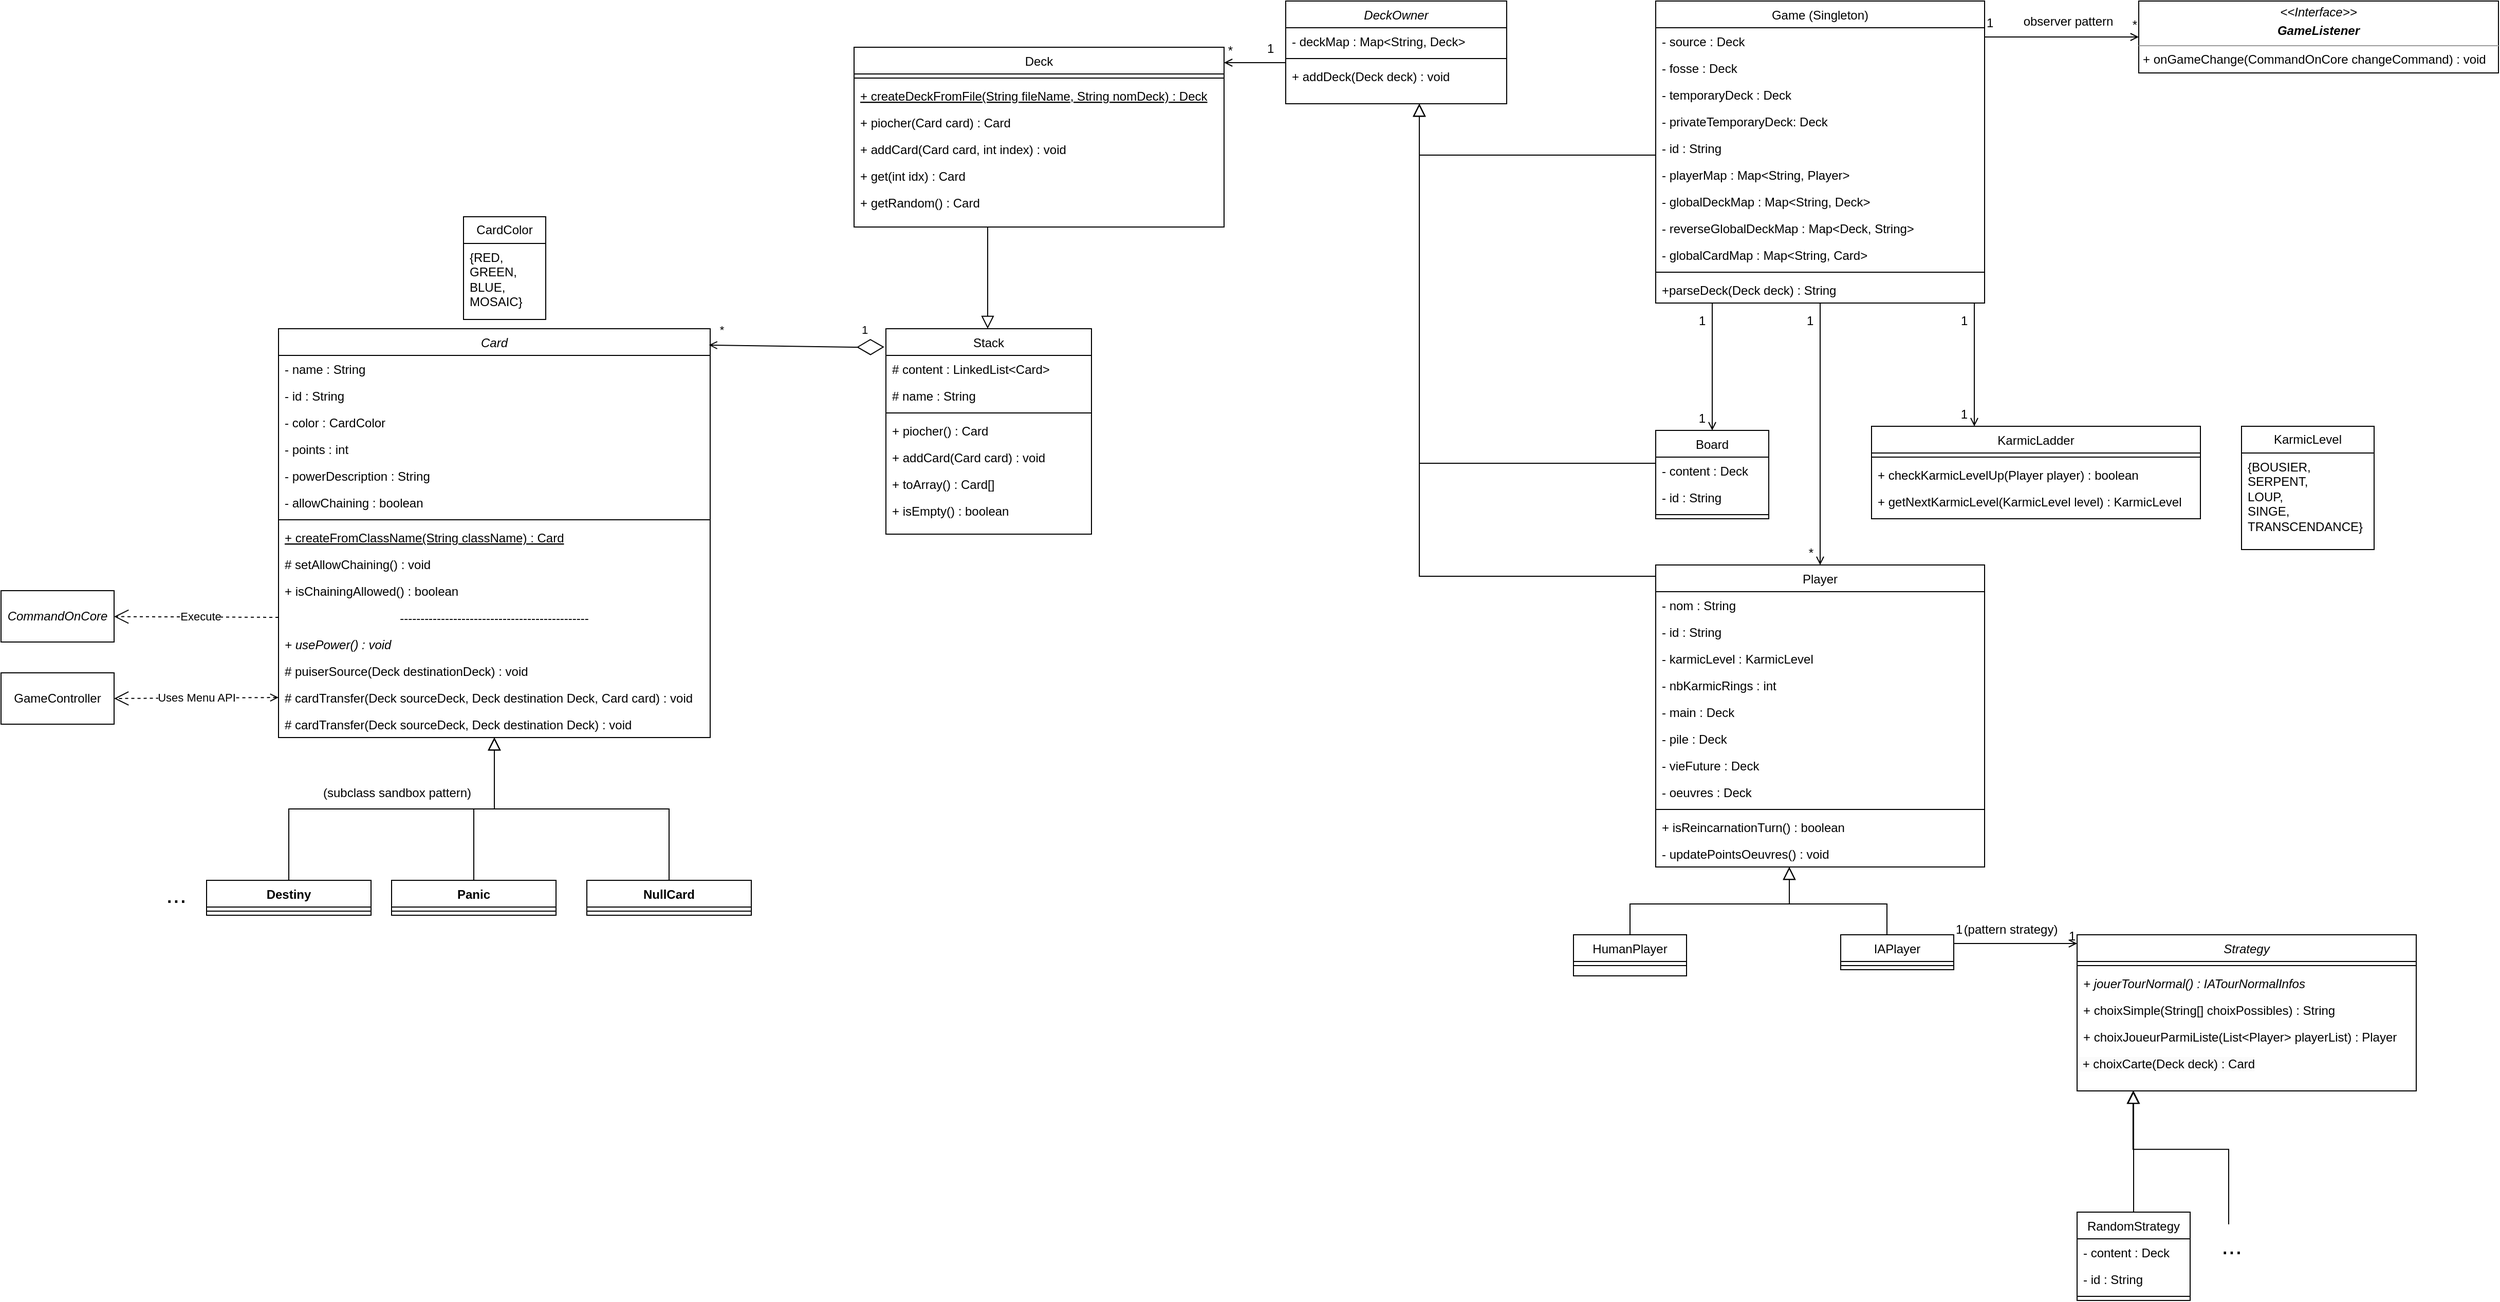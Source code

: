 <mxfile version="22.1.21" type="github">
  <diagram id="C5RBs43oDa-KdzZeNtuy" name="Page-1">
    <mxGraphModel dx="2229" dy="1148" grid="1" gridSize="10" guides="1" tooltips="1" connect="1" arrows="1" fold="1" page="1" pageScale="1" pageWidth="827" pageHeight="1169" math="0" shadow="0">
      <root>
        <mxCell id="WIyWlLk6GJQsqaUBKTNV-0" />
        <mxCell id="WIyWlLk6GJQsqaUBKTNV-1" parent="WIyWlLk6GJQsqaUBKTNV-0" />
        <mxCell id="ZWqAunlyHG688bj_NlrF-0" value="KarmicLevel" style="swimlane;fontStyle=0;childLayout=stackLayout;horizontal=1;startSize=26;fillColor=none;horizontalStack=0;resizeParent=1;resizeParentMax=0;resizeLast=0;collapsible=1;marginBottom=0;whiteSpace=wrap;html=1;" vertex="1" parent="WIyWlLk6GJQsqaUBKTNV-1">
          <mxGeometry x="2360" y="924" width="129" height="120" as="geometry">
            <mxRectangle x="1484" y="360" width="130" height="30" as="alternateBounds" />
          </mxGeometry>
        </mxCell>
        <mxCell id="ZWqAunlyHG688bj_NlrF-1" value="{BOUSIER, SERPENT, &lt;br&gt;LOUP, &lt;br&gt;SINGE, TRANSCENDANCE}" style="text;strokeColor=none;fillColor=none;align=left;verticalAlign=top;spacingLeft=4;spacingRight=4;overflow=hidden;rotatable=0;points=[[0,0.5],[1,0.5]];portConstraint=eastwest;whiteSpace=wrap;html=1;" vertex="1" parent="ZWqAunlyHG688bj_NlrF-0">
          <mxGeometry y="26" width="129" height="94" as="geometry" />
        </mxCell>
        <mxCell id="ZWqAunlyHG688bj_NlrF-13" value="KarmicLadder" style="swimlane;fontStyle=0;align=center;verticalAlign=top;childLayout=stackLayout;horizontal=1;startSize=26;horizontalStack=0;resizeParent=1;resizeLast=0;collapsible=1;marginBottom=0;rounded=0;shadow=0;strokeWidth=1;" vertex="1" parent="WIyWlLk6GJQsqaUBKTNV-1">
          <mxGeometry x="2000" y="924" width="320" height="90" as="geometry">
            <mxRectangle x="130" y="380" width="160" height="26" as="alternateBounds" />
          </mxGeometry>
        </mxCell>
        <mxCell id="ZWqAunlyHG688bj_NlrF-18" value="" style="line;html=1;strokeWidth=1;align=left;verticalAlign=middle;spacingTop=-1;spacingLeft=3;spacingRight=3;rotatable=0;labelPosition=right;points=[];portConstraint=eastwest;" vertex="1" parent="ZWqAunlyHG688bj_NlrF-13">
          <mxGeometry y="26" width="320" height="8" as="geometry" />
        </mxCell>
        <mxCell id="ZWqAunlyHG688bj_NlrF-96" value="+ checkKarmicLevelUp(Player player) : boolean" style="text;align=left;verticalAlign=top;spacingLeft=4;spacingRight=4;overflow=hidden;rotatable=0;points=[[0,0.5],[1,0.5]];portConstraint=eastwest;rounded=0;shadow=0;html=0;" vertex="1" parent="ZWqAunlyHG688bj_NlrF-13">
          <mxGeometry y="34" width="320" height="26" as="geometry" />
        </mxCell>
        <mxCell id="ZWqAunlyHG688bj_NlrF-99" value="+ getNextKarmicLevel(KarmicLevel level) : KarmicLevel" style="text;align=left;verticalAlign=top;spacingLeft=4;spacingRight=4;overflow=hidden;rotatable=0;points=[[0,0.5],[1,0.5]];portConstraint=eastwest;rounded=0;shadow=0;html=0;" vertex="1" parent="ZWqAunlyHG688bj_NlrF-13">
          <mxGeometry y="60" width="320" height="26" as="geometry" />
        </mxCell>
        <mxCell id="ZWqAunlyHG688bj_NlrF-23" value="&lt;p style=&quot;margin:0px;margin-top:4px;text-align:center;&quot;&gt;&lt;i&gt;&amp;lt;&amp;lt;Interface&amp;gt;&amp;gt;&lt;/i&gt;&lt;br&gt;&lt;/p&gt;&lt;p style=&quot;margin:0px;margin-top:4px;text-align:center;&quot;&gt;&lt;i&gt;&lt;b&gt;GameListener&lt;/b&gt;&lt;/i&gt;&lt;/p&gt;&lt;hr size=&quot;1&quot;&gt;&lt;p style=&quot;margin:0px;margin-left:4px;&quot;&gt;+ onGameChange(CommandOnCore changeCommand) : void&lt;/p&gt;" style="verticalAlign=top;align=left;overflow=fill;fontSize=12;fontFamily=Helvetica;html=1;whiteSpace=wrap;" vertex="1" parent="WIyWlLk6GJQsqaUBKTNV-1">
          <mxGeometry x="2260" y="510" width="350" height="70" as="geometry" />
        </mxCell>
        <mxCell id="ZWqAunlyHG688bj_NlrF-24" value="DeckOwner" style="swimlane;fontStyle=2;align=center;verticalAlign=top;childLayout=stackLayout;horizontal=1;startSize=26;horizontalStack=0;resizeParent=1;resizeLast=0;collapsible=1;marginBottom=0;rounded=0;shadow=0;strokeWidth=1;" vertex="1" parent="WIyWlLk6GJQsqaUBKTNV-1">
          <mxGeometry x="1430" y="510" width="215" height="100" as="geometry">
            <mxRectangle x="860" y="770" width="160" height="26" as="alternateBounds" />
          </mxGeometry>
        </mxCell>
        <mxCell id="ZWqAunlyHG688bj_NlrF-25" value="- deckMap : Map&lt;String, Deck&gt;" style="text;align=left;verticalAlign=top;spacingLeft=4;spacingRight=4;overflow=hidden;rotatable=0;points=[[0,0.5],[1,0.5]];portConstraint=eastwest;" vertex="1" parent="ZWqAunlyHG688bj_NlrF-24">
          <mxGeometry y="26" width="215" height="26" as="geometry" />
        </mxCell>
        <mxCell id="ZWqAunlyHG688bj_NlrF-28" value="" style="line;html=1;strokeWidth=1;align=left;verticalAlign=middle;spacingTop=-1;spacingLeft=3;spacingRight=3;rotatable=0;labelPosition=right;points=[];portConstraint=eastwest;" vertex="1" parent="ZWqAunlyHG688bj_NlrF-24">
          <mxGeometry y="52" width="215" height="8" as="geometry" />
        </mxCell>
        <mxCell id="ZWqAunlyHG688bj_NlrF-30" value="+ addDeck(Deck deck) : void" style="text;align=left;verticalAlign=top;spacingLeft=4;spacingRight=4;overflow=hidden;rotatable=0;points=[[0,0.5],[1,0.5]];portConstraint=eastwest;rounded=0;shadow=0;html=0;" vertex="1" parent="ZWqAunlyHG688bj_NlrF-24">
          <mxGeometry y="60" width="215" height="26" as="geometry" />
        </mxCell>
        <mxCell id="ZWqAunlyHG688bj_NlrF-32" value="CardColor" style="swimlane;fontStyle=0;childLayout=stackLayout;horizontal=1;startSize=26;fillColor=none;horizontalStack=0;resizeParent=1;resizeParentMax=0;resizeLast=0;collapsible=1;marginBottom=0;whiteSpace=wrap;html=1;" vertex="1" parent="WIyWlLk6GJQsqaUBKTNV-1">
          <mxGeometry x="630" y="720" width="80" height="100" as="geometry">
            <mxRectangle x="1484" y="360" width="130" height="30" as="alternateBounds" />
          </mxGeometry>
        </mxCell>
        <mxCell id="ZWqAunlyHG688bj_NlrF-33" value="{RED,&lt;br&gt;GREEN,&lt;br&gt;BLUE,&lt;br&gt;MOSAIC}" style="text;strokeColor=none;fillColor=none;align=left;verticalAlign=top;spacingLeft=4;spacingRight=4;overflow=hidden;rotatable=0;points=[[0,0.5],[1,0.5]];portConstraint=eastwest;whiteSpace=wrap;html=1;" vertex="1" parent="ZWqAunlyHG688bj_NlrF-32">
          <mxGeometry y="26" width="80" height="74" as="geometry" />
        </mxCell>
        <mxCell id="ZWqAunlyHG688bj_NlrF-35" value="Card" style="swimlane;fontStyle=2;align=center;verticalAlign=top;childLayout=stackLayout;horizontal=1;startSize=26;horizontalStack=0;resizeParent=1;resizeLast=0;collapsible=1;marginBottom=0;rounded=0;shadow=0;strokeWidth=1;" vertex="1" parent="WIyWlLk6GJQsqaUBKTNV-1">
          <mxGeometry x="450" y="829" width="420" height="398" as="geometry">
            <mxRectangle x="470" y="94" width="160" height="26" as="alternateBounds" />
          </mxGeometry>
        </mxCell>
        <mxCell id="ZWqAunlyHG688bj_NlrF-36" value="- name : String" style="text;align=left;verticalAlign=top;spacingLeft=4;spacingRight=4;overflow=hidden;rotatable=0;points=[[0,0.5],[1,0.5]];portConstraint=eastwest;" vertex="1" parent="ZWqAunlyHG688bj_NlrF-35">
          <mxGeometry y="26" width="420" height="26" as="geometry" />
        </mxCell>
        <mxCell id="ZWqAunlyHG688bj_NlrF-39" value="- id : String" style="text;align=left;verticalAlign=top;spacingLeft=4;spacingRight=4;overflow=hidden;rotatable=0;points=[[0,0.5],[1,0.5]];portConstraint=eastwest;" vertex="1" parent="ZWqAunlyHG688bj_NlrF-35">
          <mxGeometry y="52" width="420" height="26" as="geometry" />
        </mxCell>
        <mxCell id="ZWqAunlyHG688bj_NlrF-41" value="- color : CardColor" style="text;align=left;verticalAlign=top;spacingLeft=4;spacingRight=4;overflow=hidden;rotatable=0;points=[[0,0.5],[1,0.5]];portConstraint=eastwest;" vertex="1" parent="ZWqAunlyHG688bj_NlrF-35">
          <mxGeometry y="78" width="420" height="26" as="geometry" />
        </mxCell>
        <mxCell id="ZWqAunlyHG688bj_NlrF-43" value="- points : int" style="text;align=left;verticalAlign=top;spacingLeft=4;spacingRight=4;overflow=hidden;rotatable=0;points=[[0,0.5],[1,0.5]];portConstraint=eastwest;" vertex="1" parent="ZWqAunlyHG688bj_NlrF-35">
          <mxGeometry y="104" width="420" height="26" as="geometry" />
        </mxCell>
        <mxCell id="ZWqAunlyHG688bj_NlrF-42" value="- powerDescription : String" style="text;align=left;verticalAlign=top;spacingLeft=4;spacingRight=4;overflow=hidden;rotatable=0;points=[[0,0.5],[1,0.5]];portConstraint=eastwest;" vertex="1" parent="ZWqAunlyHG688bj_NlrF-35">
          <mxGeometry y="130" width="420" height="26" as="geometry" />
        </mxCell>
        <mxCell id="ZWqAunlyHG688bj_NlrF-40" value="- allowChaining : boolean" style="text;align=left;verticalAlign=top;spacingLeft=4;spacingRight=4;overflow=hidden;rotatable=0;points=[[0,0.5],[1,0.5]];portConstraint=eastwest;" vertex="1" parent="ZWqAunlyHG688bj_NlrF-35">
          <mxGeometry y="156" width="420" height="26" as="geometry" />
        </mxCell>
        <mxCell id="ZWqAunlyHG688bj_NlrF-37" value="" style="line;html=1;strokeWidth=1;align=left;verticalAlign=middle;spacingTop=-1;spacingLeft=3;spacingRight=3;rotatable=0;labelPosition=right;points=[];portConstraint=eastwest;" vertex="1" parent="ZWqAunlyHG688bj_NlrF-35">
          <mxGeometry y="182" width="420" height="8" as="geometry" />
        </mxCell>
        <mxCell id="ZWqAunlyHG688bj_NlrF-44" value="+ createFromClassName(String className) : Card" style="text;align=left;verticalAlign=top;spacingLeft=4;spacingRight=4;overflow=hidden;rotatable=0;points=[[0,0.5],[1,0.5]];portConstraint=eastwest;fontStyle=4" vertex="1" parent="ZWqAunlyHG688bj_NlrF-35">
          <mxGeometry y="190" width="420" height="26" as="geometry" />
        </mxCell>
        <mxCell id="ZWqAunlyHG688bj_NlrF-45" value="# setAllowChaining() : void" style="text;align=left;verticalAlign=top;spacingLeft=4;spacingRight=4;overflow=hidden;rotatable=0;points=[[0,0.5],[1,0.5]];portConstraint=eastwest;" vertex="1" parent="ZWqAunlyHG688bj_NlrF-35">
          <mxGeometry y="216" width="420" height="26" as="geometry" />
        </mxCell>
        <mxCell id="ZWqAunlyHG688bj_NlrF-46" value="+ isChainingAllowed() : boolean" style="text;align=left;verticalAlign=top;spacingLeft=4;spacingRight=4;overflow=hidden;rotatable=0;points=[[0,0.5],[1,0.5]];portConstraint=eastwest;" vertex="1" parent="ZWqAunlyHG688bj_NlrF-35">
          <mxGeometry y="242" width="420" height="26" as="geometry" />
        </mxCell>
        <mxCell id="ZWqAunlyHG688bj_NlrF-47" value="----------------------------------------------" style="text;align=center;verticalAlign=top;spacingLeft=4;spacingRight=4;overflow=hidden;rotatable=0;points=[[0,0.5],[1,0.5]];portConstraint=eastwest;" vertex="1" parent="ZWqAunlyHG688bj_NlrF-35">
          <mxGeometry y="268" width="420" height="26" as="geometry" />
        </mxCell>
        <mxCell id="ZWqAunlyHG688bj_NlrF-48" value="+ usePower() : void" style="text;align=left;verticalAlign=top;spacingLeft=4;spacingRight=4;overflow=hidden;rotatable=0;points=[[0,0.5],[1,0.5]];portConstraint=eastwest;fontStyle=2" vertex="1" parent="ZWqAunlyHG688bj_NlrF-35">
          <mxGeometry y="294" width="420" height="26" as="geometry" />
        </mxCell>
        <mxCell id="ZWqAunlyHG688bj_NlrF-49" value="# puiserSource(Deck destinationDeck) : void" style="text;align=left;verticalAlign=top;spacingLeft=4;spacingRight=4;overflow=hidden;rotatable=0;points=[[0,0.5],[1,0.5]];portConstraint=eastwest;" vertex="1" parent="ZWqAunlyHG688bj_NlrF-35">
          <mxGeometry y="320" width="420" height="26" as="geometry" />
        </mxCell>
        <mxCell id="ZWqAunlyHG688bj_NlrF-52" value="# cardTransfer(Deck sourceDeck, Deck destination Deck, Card card) : void" style="text;align=left;verticalAlign=top;spacingLeft=4;spacingRight=4;overflow=hidden;rotatable=0;points=[[0,0.5],[1,0.5]];portConstraint=eastwest;" vertex="1" parent="ZWqAunlyHG688bj_NlrF-35">
          <mxGeometry y="346" width="420" height="26" as="geometry" />
        </mxCell>
        <mxCell id="ZWqAunlyHG688bj_NlrF-53" value="# cardTransfer(Deck sourceDeck, Deck destination Deck) : void" style="text;align=left;verticalAlign=top;spacingLeft=4;spacingRight=4;overflow=hidden;rotatable=0;points=[[0,0.5],[1,0.5]];portConstraint=eastwest;" vertex="1" parent="ZWqAunlyHG688bj_NlrF-35">
          <mxGeometry y="372" width="420" height="26" as="geometry" />
        </mxCell>
        <mxCell id="ZWqAunlyHG688bj_NlrF-50" value="&lt;i&gt;CommandOnCore&lt;/i&gt;" style="html=1;whiteSpace=wrap;" vertex="1" parent="WIyWlLk6GJQsqaUBKTNV-1">
          <mxGeometry x="180" y="1084" width="110" height="50" as="geometry" />
        </mxCell>
        <mxCell id="ZWqAunlyHG688bj_NlrF-51" value="GameController" style="html=1;whiteSpace=wrap;" vertex="1" parent="WIyWlLk6GJQsqaUBKTNV-1">
          <mxGeometry x="180" y="1164" width="110" height="50" as="geometry" />
        </mxCell>
        <mxCell id="ZWqAunlyHG688bj_NlrF-54" value="Destiny" style="swimlane;fontStyle=1;align=center;verticalAlign=top;childLayout=stackLayout;horizontal=1;startSize=26;horizontalStack=0;resizeParent=1;resizeParentMax=0;resizeLast=0;collapsible=1;marginBottom=0;whiteSpace=wrap;html=1;" vertex="1" parent="WIyWlLk6GJQsqaUBKTNV-1">
          <mxGeometry x="380" y="1366" width="160" height="34" as="geometry" />
        </mxCell>
        <mxCell id="ZWqAunlyHG688bj_NlrF-55" value="" style="line;strokeWidth=1;fillColor=none;align=left;verticalAlign=middle;spacingTop=-1;spacingLeft=3;spacingRight=3;rotatable=0;labelPosition=right;points=[];portConstraint=eastwest;strokeColor=inherit;" vertex="1" parent="ZWqAunlyHG688bj_NlrF-54">
          <mxGeometry y="26" width="160" height="8" as="geometry" />
        </mxCell>
        <mxCell id="ZWqAunlyHG688bj_NlrF-56" value="Panic" style="swimlane;fontStyle=1;align=center;verticalAlign=top;childLayout=stackLayout;horizontal=1;startSize=26;horizontalStack=0;resizeParent=1;resizeParentMax=0;resizeLast=0;collapsible=1;marginBottom=0;whiteSpace=wrap;html=1;" vertex="1" parent="WIyWlLk6GJQsqaUBKTNV-1">
          <mxGeometry x="560" y="1366" width="160" height="34" as="geometry" />
        </mxCell>
        <mxCell id="ZWqAunlyHG688bj_NlrF-57" value="" style="line;strokeWidth=1;fillColor=none;align=left;verticalAlign=middle;spacingTop=-1;spacingLeft=3;spacingRight=3;rotatable=0;labelPosition=right;points=[];portConstraint=eastwest;strokeColor=inherit;" vertex="1" parent="ZWqAunlyHG688bj_NlrF-56">
          <mxGeometry y="26" width="160" height="8" as="geometry" />
        </mxCell>
        <mxCell id="ZWqAunlyHG688bj_NlrF-58" value="NullCard" style="swimlane;fontStyle=1;align=center;verticalAlign=top;childLayout=stackLayout;horizontal=1;startSize=26;horizontalStack=0;resizeParent=1;resizeParentMax=0;resizeLast=0;collapsible=1;marginBottom=0;whiteSpace=wrap;html=1;" vertex="1" parent="WIyWlLk6GJQsqaUBKTNV-1">
          <mxGeometry x="750" y="1366" width="160" height="34" as="geometry" />
        </mxCell>
        <mxCell id="ZWqAunlyHG688bj_NlrF-59" value="" style="line;strokeWidth=1;fillColor=none;align=left;verticalAlign=middle;spacingTop=-1;spacingLeft=3;spacingRight=3;rotatable=0;labelPosition=right;points=[];portConstraint=eastwest;strokeColor=inherit;" vertex="1" parent="ZWqAunlyHG688bj_NlrF-58">
          <mxGeometry y="26" width="160" height="8" as="geometry" />
        </mxCell>
        <mxCell id="ZWqAunlyHG688bj_NlrF-60" value="" style="endArrow=block;endSize=10;endFill=0;shadow=0;strokeWidth=1;rounded=0;edgeStyle=elbowEdgeStyle;elbow=vertical;exitX=0.5;exitY=0;exitDx=0;exitDy=0;entryX=0.5;entryY=1;entryDx=0;entryDy=0;" edge="1" parent="WIyWlLk6GJQsqaUBKTNV-1" source="ZWqAunlyHG688bj_NlrF-54" target="ZWqAunlyHG688bj_NlrF-35">
          <mxGeometry width="160" relative="1" as="geometry">
            <mxPoint x="870" y="1378" as="sourcePoint" />
            <mxPoint x="540" y="886" as="targetPoint" />
          </mxGeometry>
        </mxCell>
        <mxCell id="ZWqAunlyHG688bj_NlrF-61" value="" style="endArrow=block;endSize=10;endFill=0;shadow=0;strokeWidth=1;rounded=0;edgeStyle=elbowEdgeStyle;elbow=vertical;exitX=0.5;exitY=0;exitDx=0;exitDy=0;entryX=0.5;entryY=1;entryDx=0;entryDy=0;" edge="1" parent="WIyWlLk6GJQsqaUBKTNV-1" source="ZWqAunlyHG688bj_NlrF-56" target="ZWqAunlyHG688bj_NlrF-35">
          <mxGeometry width="160" relative="1" as="geometry">
            <mxPoint x="470" y="1376" as="sourcePoint" />
            <mxPoint x="570" y="886" as="targetPoint" />
          </mxGeometry>
        </mxCell>
        <mxCell id="ZWqAunlyHG688bj_NlrF-62" value="" style="endArrow=block;endSize=10;endFill=0;shadow=0;strokeWidth=1;rounded=0;edgeStyle=elbowEdgeStyle;elbow=vertical;exitX=0.5;exitY=0;exitDx=0;exitDy=0;entryX=0.5;entryY=1;entryDx=0;entryDy=0;" edge="1" parent="WIyWlLk6GJQsqaUBKTNV-1" source="ZWqAunlyHG688bj_NlrF-58" target="ZWqAunlyHG688bj_NlrF-35">
          <mxGeometry width="160" relative="1" as="geometry">
            <mxPoint x="650" y="1376" as="sourcePoint" />
            <mxPoint x="530" y="936" as="targetPoint" />
          </mxGeometry>
        </mxCell>
        <mxCell id="ZWqAunlyHG688bj_NlrF-63" value="&lt;font style=&quot;font-size: 24px;&quot;&gt;...&lt;/font&gt;" style="text;html=1;align=center;verticalAlign=middle;resizable=0;points=[];autosize=1;strokeColor=none;fillColor=none;" vertex="1" parent="WIyWlLk6GJQsqaUBKTNV-1">
          <mxGeometry x="330" y="1360" width="40" height="40" as="geometry" />
        </mxCell>
        <mxCell id="ZWqAunlyHG688bj_NlrF-64" value="(subclass sandbox pattern)" style="text;html=1;align=center;verticalAlign=middle;resizable=0;points=[];autosize=1;strokeColor=none;fillColor=none;" vertex="1" parent="WIyWlLk6GJQsqaUBKTNV-1">
          <mxGeometry x="480" y="1266" width="170" height="30" as="geometry" />
        </mxCell>
        <mxCell id="ZWqAunlyHG688bj_NlrF-65" value="Uses Menu API" style="endArrow=open;endSize=12;dashed=1;html=1;rounded=0;entryX=1;entryY=0.5;entryDx=0;entryDy=0;exitX=0;exitY=0.5;exitDx=0;exitDy=0;startArrow=open;startFill=0;targetPerimeterSpacing=12;sourcePerimeterSpacing=6;" edge="1" parent="WIyWlLk6GJQsqaUBKTNV-1" source="ZWqAunlyHG688bj_NlrF-52" target="ZWqAunlyHG688bj_NlrF-51">
          <mxGeometry width="160" relative="1" as="geometry">
            <mxPoint x="20" y="1196" as="sourcePoint" />
            <mxPoint x="302" y="1197" as="targetPoint" />
          </mxGeometry>
        </mxCell>
        <mxCell id="ZWqAunlyHG688bj_NlrF-66" value="Execute" style="endArrow=open;endSize=12;dashed=1;html=1;rounded=0;exitX=0;exitY=0.5;exitDx=0;exitDy=0;" edge="1" parent="WIyWlLk6GJQsqaUBKTNV-1" source="ZWqAunlyHG688bj_NlrF-47" target="ZWqAunlyHG688bj_NlrF-50">
          <mxGeometry x="-0.045" y="-1" width="160" relative="1" as="geometry">
            <mxPoint x="370" y="1035.5" as="sourcePoint" />
            <mxPoint x="369" y="1246.5" as="targetPoint" />
            <mxPoint as="offset" />
          </mxGeometry>
        </mxCell>
        <mxCell id="ZWqAunlyHG688bj_NlrF-67" value="Stack" style="swimlane;fontStyle=0;align=center;verticalAlign=top;childLayout=stackLayout;horizontal=1;startSize=26;horizontalStack=0;resizeParent=1;resizeLast=0;collapsible=1;marginBottom=0;rounded=0;shadow=0;strokeWidth=1;" vertex="1" parent="WIyWlLk6GJQsqaUBKTNV-1">
          <mxGeometry x="1041" y="829" width="200" height="200" as="geometry">
            <mxRectangle x="130" y="380" width="160" height="26" as="alternateBounds" />
          </mxGeometry>
        </mxCell>
        <mxCell id="ZWqAunlyHG688bj_NlrF-68" value="# content : LinkedList&lt;Card&gt;" style="text;align=left;verticalAlign=top;spacingLeft=4;spacingRight=4;overflow=hidden;rotatable=0;points=[[0,0.5],[1,0.5]];portConstraint=eastwest;" vertex="1" parent="ZWqAunlyHG688bj_NlrF-67">
          <mxGeometry y="26" width="200" height="26" as="geometry" />
        </mxCell>
        <mxCell id="ZWqAunlyHG688bj_NlrF-69" value="# name : String" style="text;align=left;verticalAlign=top;spacingLeft=4;spacingRight=4;overflow=hidden;rotatable=0;points=[[0,0.5],[1,0.5]];portConstraint=eastwest;" vertex="1" parent="ZWqAunlyHG688bj_NlrF-67">
          <mxGeometry y="52" width="200" height="26" as="geometry" />
        </mxCell>
        <mxCell id="ZWqAunlyHG688bj_NlrF-72" value="" style="line;html=1;strokeWidth=1;align=left;verticalAlign=middle;spacingTop=-1;spacingLeft=3;spacingRight=3;rotatable=0;labelPosition=right;points=[];portConstraint=eastwest;" vertex="1" parent="ZWqAunlyHG688bj_NlrF-67">
          <mxGeometry y="78" width="200" height="8" as="geometry" />
        </mxCell>
        <mxCell id="ZWqAunlyHG688bj_NlrF-73" value="+ piocher() : Card" style="text;align=left;verticalAlign=top;spacingLeft=4;spacingRight=4;overflow=hidden;rotatable=0;points=[[0,0.5],[1,0.5]];portConstraint=eastwest;fontStyle=0" vertex="1" parent="ZWqAunlyHG688bj_NlrF-67">
          <mxGeometry y="86" width="200" height="26" as="geometry" />
        </mxCell>
        <mxCell id="ZWqAunlyHG688bj_NlrF-74" value="+ addCard(Card card) : void" style="text;align=left;verticalAlign=top;spacingLeft=4;spacingRight=4;overflow=hidden;rotatable=0;points=[[0,0.5],[1,0.5]];portConstraint=eastwest;fontStyle=0" vertex="1" parent="ZWqAunlyHG688bj_NlrF-67">
          <mxGeometry y="112" width="200" height="26" as="geometry" />
        </mxCell>
        <mxCell id="ZWqAunlyHG688bj_NlrF-77" value="+ toArray() : Card[]" style="text;align=left;verticalAlign=top;spacingLeft=4;spacingRight=4;overflow=hidden;rotatable=0;points=[[0,0.5],[1,0.5]];portConstraint=eastwest;fontStyle=0" vertex="1" parent="ZWqAunlyHG688bj_NlrF-67">
          <mxGeometry y="138" width="200" height="26" as="geometry" />
        </mxCell>
        <mxCell id="ZWqAunlyHG688bj_NlrF-78" value="+ isEmpty() : boolean" style="text;align=left;verticalAlign=top;spacingLeft=4;spacingRight=4;overflow=hidden;rotatable=0;points=[[0,0.5],[1,0.5]];portConstraint=eastwest;fontStyle=0" vertex="1" parent="ZWqAunlyHG688bj_NlrF-67">
          <mxGeometry y="164" width="200" height="26" as="geometry" />
        </mxCell>
        <mxCell id="ZWqAunlyHG688bj_NlrF-79" value="Deck" style="swimlane;fontStyle=0;align=center;verticalAlign=top;childLayout=stackLayout;horizontal=1;startSize=26;horizontalStack=0;resizeParent=1;resizeLast=0;collapsible=1;marginBottom=0;rounded=0;shadow=0;strokeWidth=1;" vertex="1" parent="WIyWlLk6GJQsqaUBKTNV-1">
          <mxGeometry x="1010" y="555" width="360" height="175" as="geometry">
            <mxRectangle x="130" y="380" width="160" height="26" as="alternateBounds" />
          </mxGeometry>
        </mxCell>
        <mxCell id="ZWqAunlyHG688bj_NlrF-82" value="" style="line;html=1;strokeWidth=1;align=left;verticalAlign=middle;spacingTop=-1;spacingLeft=3;spacingRight=3;rotatable=0;labelPosition=right;points=[];portConstraint=eastwest;" vertex="1" parent="ZWqAunlyHG688bj_NlrF-79">
          <mxGeometry y="26" width="360" height="8" as="geometry" />
        </mxCell>
        <mxCell id="ZWqAunlyHG688bj_NlrF-88" value="+ createDeckFromFile(String fileName, String nomDeck) : Deck" style="text;align=left;verticalAlign=top;spacingLeft=4;spacingRight=4;overflow=hidden;rotatable=0;points=[[0,0.5],[1,0.5]];portConstraint=eastwest;fontStyle=4" vertex="1" parent="ZWqAunlyHG688bj_NlrF-79">
          <mxGeometry y="34" width="360" height="26" as="geometry" />
        </mxCell>
        <mxCell id="ZWqAunlyHG688bj_NlrF-83" value="+ piocher(Card card) : Card" style="text;align=left;verticalAlign=top;spacingLeft=4;spacingRight=4;overflow=hidden;rotatable=0;points=[[0,0.5],[1,0.5]];portConstraint=eastwest;fontStyle=0" vertex="1" parent="ZWqAunlyHG688bj_NlrF-79">
          <mxGeometry y="60" width="360" height="26" as="geometry" />
        </mxCell>
        <mxCell id="ZWqAunlyHG688bj_NlrF-84" value="+ addCard(Card card, int index) : void" style="text;align=left;verticalAlign=top;spacingLeft=4;spacingRight=4;overflow=hidden;rotatable=0;points=[[0,0.5],[1,0.5]];portConstraint=eastwest;fontStyle=0" vertex="1" parent="ZWqAunlyHG688bj_NlrF-79">
          <mxGeometry y="86" width="360" height="26" as="geometry" />
        </mxCell>
        <mxCell id="ZWqAunlyHG688bj_NlrF-85" value="+ get(int idx) : Card" style="text;align=left;verticalAlign=top;spacingLeft=4;spacingRight=4;overflow=hidden;rotatable=0;points=[[0,0.5],[1,0.5]];portConstraint=eastwest;fontStyle=0" vertex="1" parent="ZWqAunlyHG688bj_NlrF-79">
          <mxGeometry y="112" width="360" height="26" as="geometry" />
        </mxCell>
        <mxCell id="ZWqAunlyHG688bj_NlrF-86" value="+ getRandom() : Card" style="text;align=left;verticalAlign=top;spacingLeft=4;spacingRight=4;overflow=hidden;rotatable=0;points=[[0,0.5],[1,0.5]];portConstraint=eastwest;fontStyle=0" vertex="1" parent="ZWqAunlyHG688bj_NlrF-79">
          <mxGeometry y="138" width="360" height="26" as="geometry" />
        </mxCell>
        <mxCell id="ZWqAunlyHG688bj_NlrF-87" value="" style="endArrow=block;endSize=10;endFill=0;shadow=0;strokeWidth=1;rounded=0;edgeStyle=elbowEdgeStyle;elbow=vertical;" edge="1" parent="WIyWlLk6GJQsqaUBKTNV-1" source="ZWqAunlyHG688bj_NlrF-79" target="ZWqAunlyHG688bj_NlrF-67">
          <mxGeometry width="160" relative="1" as="geometry">
            <mxPoint x="1240" y="1116" as="sourcePoint" />
            <mxPoint x="1380" y="1036" as="targetPoint" />
            <Array as="points">
              <mxPoint x="1140" y="770" />
            </Array>
          </mxGeometry>
        </mxCell>
        <mxCell id="ZWqAunlyHG688bj_NlrF-89" value="" style="endArrow=diamondThin;endFill=0;endSize=24;html=1;rounded=0;startArrow=open;startFill=0;exitX=0.997;exitY=0.04;exitDx=0;exitDy=0;exitPerimeter=0;entryX=-0.008;entryY=0.089;entryDx=0;entryDy=0;entryPerimeter=0;" edge="1" parent="WIyWlLk6GJQsqaUBKTNV-1" source="ZWqAunlyHG688bj_NlrF-35" target="ZWqAunlyHG688bj_NlrF-67">
          <mxGeometry width="160" relative="1" as="geometry">
            <mxPoint x="910" y="816" as="sourcePoint" />
            <mxPoint x="1070" y="816" as="targetPoint" />
            <Array as="points">
              <mxPoint x="1010" y="847" />
            </Array>
          </mxGeometry>
        </mxCell>
        <mxCell id="ZWqAunlyHG688bj_NlrF-90" value="1" style="edgeLabel;html=1;align=center;verticalAlign=middle;resizable=0;points=[];" vertex="1" connectable="0" parent="ZWqAunlyHG688bj_NlrF-89">
          <mxGeometry x="0.795" y="2" relative="1" as="geometry">
            <mxPoint x="-2" y="-15" as="offset" />
          </mxGeometry>
        </mxCell>
        <mxCell id="ZWqAunlyHG688bj_NlrF-91" value="*" style="edgeLabel;html=1;align=center;verticalAlign=middle;resizable=0;points=[];" vertex="1" connectable="0" parent="ZWqAunlyHG688bj_NlrF-89">
          <mxGeometry x="-0.903" y="1" relative="1" as="geometry">
            <mxPoint x="3" y="-14" as="offset" />
          </mxGeometry>
        </mxCell>
        <mxCell id="ZWqAunlyHG688bj_NlrF-92" value="" style="endArrow=open;shadow=0;strokeWidth=1;rounded=0;endFill=1;edgeStyle=elbowEdgeStyle;elbow=vertical;" edge="1" parent="WIyWlLk6GJQsqaUBKTNV-1" source="ZWqAunlyHG688bj_NlrF-24" target="ZWqAunlyHG688bj_NlrF-79">
          <mxGeometry x="0.5" y="41" relative="1" as="geometry">
            <mxPoint x="1510" y="520" as="sourcePoint" />
            <mxPoint x="1420" y="540" as="targetPoint" />
            <mxPoint x="-40" y="32" as="offset" />
            <Array as="points">
              <mxPoint x="1410" y="570" />
            </Array>
          </mxGeometry>
        </mxCell>
        <mxCell id="ZWqAunlyHG688bj_NlrF-93" value="1" style="resizable=0;align=left;verticalAlign=bottom;labelBackgroundColor=none;fontSize=12;" connectable="0" vertex="1" parent="ZWqAunlyHG688bj_NlrF-92">
          <mxGeometry x="-1" relative="1" as="geometry">
            <mxPoint x="-20" y="-5" as="offset" />
          </mxGeometry>
        </mxCell>
        <mxCell id="ZWqAunlyHG688bj_NlrF-94" value="*" style="resizable=0;align=right;verticalAlign=bottom;labelBackgroundColor=none;fontSize=12;" connectable="0" vertex="1" parent="ZWqAunlyHG688bj_NlrF-92">
          <mxGeometry x="1" relative="1" as="geometry">
            <mxPoint x="10" y="-3" as="offset" />
          </mxGeometry>
        </mxCell>
        <mxCell id="ZWqAunlyHG688bj_NlrF-100" value="Board" style="swimlane;fontStyle=0;align=center;verticalAlign=top;childLayout=stackLayout;horizontal=1;startSize=26;horizontalStack=0;resizeParent=1;resizeLast=0;collapsible=1;marginBottom=0;rounded=0;shadow=0;strokeWidth=1;" vertex="1" parent="WIyWlLk6GJQsqaUBKTNV-1">
          <mxGeometry x="1790" y="928" width="110" height="86" as="geometry">
            <mxRectangle x="130" y="380" width="160" height="26" as="alternateBounds" />
          </mxGeometry>
        </mxCell>
        <mxCell id="ZWqAunlyHG688bj_NlrF-105" value="- content : Deck" style="text;align=left;verticalAlign=top;spacingLeft=4;spacingRight=4;overflow=hidden;rotatable=0;points=[[0,0.5],[1,0.5]];portConstraint=eastwest;" vertex="1" parent="ZWqAunlyHG688bj_NlrF-100">
          <mxGeometry y="26" width="110" height="26" as="geometry" />
        </mxCell>
        <mxCell id="ZWqAunlyHG688bj_NlrF-106" value="- id : String" style="text;align=left;verticalAlign=top;spacingLeft=4;spacingRight=4;overflow=hidden;rotatable=0;points=[[0,0.5],[1,0.5]];portConstraint=eastwest;" vertex="1" parent="ZWqAunlyHG688bj_NlrF-100">
          <mxGeometry y="52" width="110" height="26" as="geometry" />
        </mxCell>
        <mxCell id="ZWqAunlyHG688bj_NlrF-101" value="" style="line;html=1;strokeWidth=1;align=left;verticalAlign=middle;spacingTop=-1;spacingLeft=3;spacingRight=3;rotatable=0;labelPosition=right;points=[];portConstraint=eastwest;" vertex="1" parent="ZWqAunlyHG688bj_NlrF-100">
          <mxGeometry y="78" width="110" height="8" as="geometry" />
        </mxCell>
        <mxCell id="ZWqAunlyHG688bj_NlrF-104" value="" style="endArrow=block;endSize=10;endFill=0;shadow=0;strokeWidth=1;rounded=0;edgeStyle=elbowEdgeStyle;elbow=vertical;" edge="1" parent="WIyWlLk6GJQsqaUBKTNV-1" source="ZWqAunlyHG688bj_NlrF-100" target="ZWqAunlyHG688bj_NlrF-24">
          <mxGeometry width="160" relative="1" as="geometry">
            <mxPoint x="1590" y="823" as="sourcePoint" />
            <mxPoint x="1590" y="710" as="targetPoint" />
            <Array as="points">
              <mxPoint x="1560" y="960" />
            </Array>
          </mxGeometry>
        </mxCell>
        <mxCell id="ZWqAunlyHG688bj_NlrF-107" value="Player" style="swimlane;fontStyle=0;align=center;verticalAlign=top;childLayout=stackLayout;horizontal=1;startSize=26;horizontalStack=0;resizeParent=1;resizeLast=0;collapsible=1;marginBottom=0;rounded=0;shadow=0;strokeWidth=1;" vertex="1" parent="WIyWlLk6GJQsqaUBKTNV-1">
          <mxGeometry x="1790" y="1059" width="320" height="294" as="geometry">
            <mxRectangle x="130" y="380" width="160" height="26" as="alternateBounds" />
          </mxGeometry>
        </mxCell>
        <mxCell id="ZWqAunlyHG688bj_NlrF-111" value="- nom : String" style="text;align=left;verticalAlign=top;spacingLeft=4;spacingRight=4;overflow=hidden;rotatable=0;points=[[0,0.5],[1,0.5]];portConstraint=eastwest;" vertex="1" parent="ZWqAunlyHG688bj_NlrF-107">
          <mxGeometry y="26" width="320" height="26" as="geometry" />
        </mxCell>
        <mxCell id="ZWqAunlyHG688bj_NlrF-120" value="- id : String" style="text;align=left;verticalAlign=top;spacingLeft=4;spacingRight=4;overflow=hidden;rotatable=0;points=[[0,0.5],[1,0.5]];portConstraint=eastwest;" vertex="1" parent="ZWqAunlyHG688bj_NlrF-107">
          <mxGeometry y="52" width="320" height="26" as="geometry" />
        </mxCell>
        <mxCell id="ZWqAunlyHG688bj_NlrF-112" value="- karmicLevel : KarmicLevel" style="text;align=left;verticalAlign=top;spacingLeft=4;spacingRight=4;overflow=hidden;rotatable=0;points=[[0,0.5],[1,0.5]];portConstraint=eastwest;" vertex="1" parent="ZWqAunlyHG688bj_NlrF-107">
          <mxGeometry y="78" width="320" height="26" as="geometry" />
        </mxCell>
        <mxCell id="ZWqAunlyHG688bj_NlrF-113" value="- nbKarmicRings : int" style="text;align=left;verticalAlign=top;spacingLeft=4;spacingRight=4;overflow=hidden;rotatable=0;points=[[0,0.5],[1,0.5]];portConstraint=eastwest;" vertex="1" parent="ZWqAunlyHG688bj_NlrF-107">
          <mxGeometry y="104" width="320" height="26" as="geometry" />
        </mxCell>
        <mxCell id="ZWqAunlyHG688bj_NlrF-117" value="- main : Deck" style="text;align=left;verticalAlign=top;spacingLeft=4;spacingRight=4;overflow=hidden;rotatable=0;points=[[0,0.5],[1,0.5]];portConstraint=eastwest;" vertex="1" parent="ZWqAunlyHG688bj_NlrF-107">
          <mxGeometry y="130" width="320" height="26" as="geometry" />
        </mxCell>
        <mxCell id="ZWqAunlyHG688bj_NlrF-115" value="- pile : Deck" style="text;align=left;verticalAlign=top;spacingLeft=4;spacingRight=4;overflow=hidden;rotatable=0;points=[[0,0.5],[1,0.5]];portConstraint=eastwest;" vertex="1" parent="ZWqAunlyHG688bj_NlrF-107">
          <mxGeometry y="156" width="320" height="26" as="geometry" />
        </mxCell>
        <mxCell id="ZWqAunlyHG688bj_NlrF-116" value="- vieFuture : Deck" style="text;align=left;verticalAlign=top;spacingLeft=4;spacingRight=4;overflow=hidden;rotatable=0;points=[[0,0.5],[1,0.5]];portConstraint=eastwest;" vertex="1" parent="ZWqAunlyHG688bj_NlrF-107">
          <mxGeometry y="182" width="320" height="26" as="geometry" />
        </mxCell>
        <mxCell id="ZWqAunlyHG688bj_NlrF-114" value="- oeuvres : Deck" style="text;align=left;verticalAlign=top;spacingLeft=4;spacingRight=4;overflow=hidden;rotatable=0;points=[[0,0.5],[1,0.5]];portConstraint=eastwest;" vertex="1" parent="ZWqAunlyHG688bj_NlrF-107">
          <mxGeometry y="208" width="320" height="26" as="geometry" />
        </mxCell>
        <mxCell id="ZWqAunlyHG688bj_NlrF-108" value="" style="line;html=1;strokeWidth=1;align=left;verticalAlign=middle;spacingTop=-1;spacingLeft=3;spacingRight=3;rotatable=0;labelPosition=right;points=[];portConstraint=eastwest;" vertex="1" parent="ZWqAunlyHG688bj_NlrF-107">
          <mxGeometry y="234" width="320" height="8" as="geometry" />
        </mxCell>
        <mxCell id="ZWqAunlyHG688bj_NlrF-118" value="+ isReincarnationTurn() : boolean" style="text;align=left;verticalAlign=top;spacingLeft=4;spacingRight=4;overflow=hidden;rotatable=0;points=[[0,0.5],[1,0.5]];portConstraint=eastwest;rounded=0;shadow=0;html=0;" vertex="1" parent="ZWqAunlyHG688bj_NlrF-107">
          <mxGeometry y="242" width="320" height="26" as="geometry" />
        </mxCell>
        <mxCell id="ZWqAunlyHG688bj_NlrF-119" value="- updatePointsOeuvres() : void" style="text;align=left;verticalAlign=top;spacingLeft=4;spacingRight=4;overflow=hidden;rotatable=0;points=[[0,0.5],[1,0.5]];portConstraint=eastwest;rounded=0;shadow=0;html=0;" vertex="1" parent="ZWqAunlyHG688bj_NlrF-107">
          <mxGeometry y="268" width="320" height="26" as="geometry" />
        </mxCell>
        <mxCell id="ZWqAunlyHG688bj_NlrF-121" value="HumanPlayer" style="swimlane;fontStyle=0;align=center;verticalAlign=top;childLayout=stackLayout;horizontal=1;startSize=26;horizontalStack=0;resizeParent=1;resizeLast=0;collapsible=1;marginBottom=0;rounded=0;shadow=0;strokeWidth=1;" vertex="1" parent="WIyWlLk6GJQsqaUBKTNV-1">
          <mxGeometry x="1710" y="1419" width="110" height="40" as="geometry">
            <mxRectangle x="130" y="380" width="160" height="26" as="alternateBounds" />
          </mxGeometry>
        </mxCell>
        <mxCell id="ZWqAunlyHG688bj_NlrF-124" value="" style="line;html=1;strokeWidth=1;align=left;verticalAlign=middle;spacingTop=-1;spacingLeft=3;spacingRight=3;rotatable=0;labelPosition=right;points=[];portConstraint=eastwest;" vertex="1" parent="ZWqAunlyHG688bj_NlrF-121">
          <mxGeometry y="26" width="110" height="8" as="geometry" />
        </mxCell>
        <mxCell id="ZWqAunlyHG688bj_NlrF-125" value="" style="endArrow=block;endSize=10;endFill=0;shadow=0;strokeWidth=1;rounded=0;edgeStyle=elbowEdgeStyle;elbow=vertical;" edge="1" parent="WIyWlLk6GJQsqaUBKTNV-1" source="ZWqAunlyHG688bj_NlrF-107" target="ZWqAunlyHG688bj_NlrF-24">
          <mxGeometry width="160" relative="1" as="geometry">
            <mxPoint x="1695" y="830" as="sourcePoint" />
            <mxPoint x="1570" y="615" as="targetPoint" />
            <Array as="points">
              <mxPoint x="1560" y="1070" />
            </Array>
          </mxGeometry>
        </mxCell>
        <mxCell id="ZWqAunlyHG688bj_NlrF-126" value="" style="endArrow=block;endSize=10;endFill=0;shadow=0;strokeWidth=1;rounded=0;edgeStyle=elbowEdgeStyle;elbow=vertical;" edge="1" parent="WIyWlLk6GJQsqaUBKTNV-1" source="ZWqAunlyHG688bj_NlrF-121" target="ZWqAunlyHG688bj_NlrF-107">
          <mxGeometry width="160" relative="1" as="geometry">
            <mxPoint x="2235" y="1554" as="sourcePoint" />
            <mxPoint x="2110" y="1339" as="targetPoint" />
            <Array as="points">
              <mxPoint x="1920" y="1389" />
            </Array>
          </mxGeometry>
        </mxCell>
        <mxCell id="ZWqAunlyHG688bj_NlrF-129" value="IAPlayer" style="swimlane;fontStyle=0;align=center;verticalAlign=top;childLayout=stackLayout;horizontal=1;startSize=26;horizontalStack=0;resizeParent=1;resizeLast=0;collapsible=1;marginBottom=0;rounded=0;shadow=0;strokeWidth=1;" vertex="1" parent="WIyWlLk6GJQsqaUBKTNV-1">
          <mxGeometry x="1970" y="1419" width="110" height="34" as="geometry">
            <mxRectangle x="130" y="380" width="160" height="26" as="alternateBounds" />
          </mxGeometry>
        </mxCell>
        <mxCell id="ZWqAunlyHG688bj_NlrF-132" value="" style="line;html=1;strokeWidth=1;align=left;verticalAlign=middle;spacingTop=-1;spacingLeft=3;spacingRight=3;rotatable=0;labelPosition=right;points=[];portConstraint=eastwest;" vertex="1" parent="ZWqAunlyHG688bj_NlrF-129">
          <mxGeometry y="26" width="110" height="8" as="geometry" />
        </mxCell>
        <mxCell id="ZWqAunlyHG688bj_NlrF-133" value="" style="endArrow=block;endSize=10;endFill=0;shadow=0;strokeWidth=1;rounded=0;edgeStyle=elbowEdgeStyle;elbow=vertical;" edge="1" parent="WIyWlLk6GJQsqaUBKTNV-1">
          <mxGeometry width="160" relative="1" as="geometry">
            <mxPoint x="2015" y="1419" as="sourcePoint" />
            <mxPoint x="1920" y="1353" as="targetPoint" />
            <Array as="points">
              <mxPoint x="1970" y="1389" />
            </Array>
          </mxGeometry>
        </mxCell>
        <mxCell id="ZWqAunlyHG688bj_NlrF-135" value="Strategy" style="swimlane;fontStyle=2;align=center;verticalAlign=top;childLayout=stackLayout;horizontal=1;startSize=26;horizontalStack=0;resizeParent=1;resizeLast=0;collapsible=1;marginBottom=0;rounded=0;shadow=0;strokeWidth=1;" vertex="1" parent="WIyWlLk6GJQsqaUBKTNV-1">
          <mxGeometry x="2200" y="1419" width="330" height="152" as="geometry">
            <mxRectangle x="130" y="380" width="160" height="26" as="alternateBounds" />
          </mxGeometry>
        </mxCell>
        <mxCell id="ZWqAunlyHG688bj_NlrF-138" value="" style="line;html=1;strokeWidth=1;align=left;verticalAlign=middle;spacingTop=-1;spacingLeft=3;spacingRight=3;rotatable=0;labelPosition=right;points=[];portConstraint=eastwest;" vertex="1" parent="ZWqAunlyHG688bj_NlrF-135">
          <mxGeometry y="26" width="330" height="8" as="geometry" />
        </mxCell>
        <mxCell id="ZWqAunlyHG688bj_NlrF-136" value="+ jouerTourNormal() : IATourNormalInfos" style="text;align=left;verticalAlign=top;spacingLeft=4;spacingRight=4;overflow=hidden;rotatable=0;points=[[0,0.5],[1,0.5]];portConstraint=eastwest;fontStyle=2" vertex="1" parent="ZWqAunlyHG688bj_NlrF-135">
          <mxGeometry y="34" width="330" height="26" as="geometry" />
        </mxCell>
        <mxCell id="ZWqAunlyHG688bj_NlrF-155" value="+ choixSimple(String[] choixPossibles) : String" style="text;align=left;verticalAlign=top;spacingLeft=4;spacingRight=4;overflow=hidden;rotatable=0;points=[[0,0.5],[1,0.5]];portConstraint=eastwest;" vertex="1" parent="ZWqAunlyHG688bj_NlrF-135">
          <mxGeometry y="60" width="330" height="26" as="geometry" />
        </mxCell>
        <mxCell id="ZWqAunlyHG688bj_NlrF-159" value="+ choixJoueurParmiListe(List&lt;Player&gt; playerList) : Player" style="text;align=left;verticalAlign=top;spacingLeft=4;spacingRight=4;overflow=hidden;rotatable=0;points=[[0,0.5],[1,0.5]];portConstraint=eastwest;" vertex="1" parent="ZWqAunlyHG688bj_NlrF-135">
          <mxGeometry y="86" width="330" height="26" as="geometry" />
        </mxCell>
        <mxCell id="ZWqAunlyHG688bj_NlrF-157" value="&lt;span style=&quot;color: rgb(0, 0, 0); font-family: Helvetica; font-size: 12px; font-style: normal; font-variant-ligatures: normal; font-variant-caps: normal; font-weight: 400; letter-spacing: normal; orphans: 2; text-align: left; text-indent: 0px; text-transform: none; widows: 2; word-spacing: 0px; -webkit-text-stroke-width: 0px; background-color: rgb(251, 251, 251); text-decoration-thickness: initial; text-decoration-style: initial; text-decoration-color: initial; float: none; display: inline !important;&quot;&gt;&amp;nbsp;+ choixCarte(Deck deck) : Card&lt;/span&gt;" style="text;whiteSpace=wrap;html=1;" vertex="1" parent="ZWqAunlyHG688bj_NlrF-135">
          <mxGeometry y="112" width="330" height="40" as="geometry" />
        </mxCell>
        <mxCell id="ZWqAunlyHG688bj_NlrF-139" value="RandomStrategy" style="swimlane;fontStyle=0;align=center;verticalAlign=top;childLayout=stackLayout;horizontal=1;startSize=26;horizontalStack=0;resizeParent=1;resizeLast=0;collapsible=1;marginBottom=0;rounded=0;shadow=0;strokeWidth=1;" vertex="1" parent="WIyWlLk6GJQsqaUBKTNV-1">
          <mxGeometry x="2200" y="1689" width="110" height="86" as="geometry">
            <mxRectangle x="130" y="380" width="160" height="26" as="alternateBounds" />
          </mxGeometry>
        </mxCell>
        <mxCell id="ZWqAunlyHG688bj_NlrF-140" value="- content : Deck" style="text;align=left;verticalAlign=top;spacingLeft=4;spacingRight=4;overflow=hidden;rotatable=0;points=[[0,0.5],[1,0.5]];portConstraint=eastwest;" vertex="1" parent="ZWqAunlyHG688bj_NlrF-139">
          <mxGeometry y="26" width="110" height="26" as="geometry" />
        </mxCell>
        <mxCell id="ZWqAunlyHG688bj_NlrF-141" value="- id : String" style="text;align=left;verticalAlign=top;spacingLeft=4;spacingRight=4;overflow=hidden;rotatable=0;points=[[0,0.5],[1,0.5]];portConstraint=eastwest;" vertex="1" parent="ZWqAunlyHG688bj_NlrF-139">
          <mxGeometry y="52" width="110" height="26" as="geometry" />
        </mxCell>
        <mxCell id="ZWqAunlyHG688bj_NlrF-142" value="" style="line;html=1;strokeWidth=1;align=left;verticalAlign=middle;spacingTop=-1;spacingLeft=3;spacingRight=3;rotatable=0;labelPosition=right;points=[];portConstraint=eastwest;" vertex="1" parent="ZWqAunlyHG688bj_NlrF-139">
          <mxGeometry y="78" width="110" height="8" as="geometry" />
        </mxCell>
        <mxCell id="ZWqAunlyHG688bj_NlrF-143" value="" style="endArrow=block;endSize=10;endFill=0;shadow=0;strokeWidth=1;rounded=0;edgeStyle=elbowEdgeStyle;elbow=vertical;" edge="1" parent="WIyWlLk6GJQsqaUBKTNV-1" source="ZWqAunlyHG688bj_NlrF-139" target="ZWqAunlyHG688bj_NlrF-135">
          <mxGeometry width="160" relative="1" as="geometry">
            <mxPoint x="2165" y="1637" as="sourcePoint" />
            <mxPoint x="2070" y="1571" as="targetPoint" />
            <Array as="points">
              <mxPoint x="2250" y="1531" />
            </Array>
          </mxGeometry>
        </mxCell>
        <mxCell id="ZWqAunlyHG688bj_NlrF-144" value="&lt;font style=&quot;font-size: 24px;&quot;&gt;...&lt;/font&gt;" style="text;html=1;align=center;verticalAlign=middle;resizable=0;points=[];autosize=1;strokeColor=none;fillColor=none;" vertex="1" parent="WIyWlLk6GJQsqaUBKTNV-1">
          <mxGeometry x="2330" y="1702" width="40" height="40" as="geometry" />
        </mxCell>
        <mxCell id="ZWqAunlyHG688bj_NlrF-147" value="" style="endArrow=block;endSize=10;endFill=0;shadow=0;strokeWidth=1;rounded=0;edgeStyle=elbowEdgeStyle;elbow=vertical;entryX=0.165;entryY=1.029;entryDx=0;entryDy=0;entryPerimeter=0;" edge="1" parent="WIyWlLk6GJQsqaUBKTNV-1">
          <mxGeometry width="160" relative="1" as="geometry">
            <mxPoint x="2347.5" y="1700.84" as="sourcePoint" />
            <mxPoint x="2254.45" y="1571" as="targetPoint" />
            <Array as="points">
              <mxPoint x="2300" y="1627.84" />
            </Array>
          </mxGeometry>
        </mxCell>
        <mxCell id="ZWqAunlyHG688bj_NlrF-149" value="" style="endArrow=open;shadow=0;strokeWidth=1;rounded=0;endFill=1;edgeStyle=elbowEdgeStyle;elbow=vertical;exitX=1;exitY=0.25;exitDx=0;exitDy=0;" edge="1" parent="WIyWlLk6GJQsqaUBKTNV-1" source="ZWqAunlyHG688bj_NlrF-129" target="ZWqAunlyHG688bj_NlrF-135">
          <mxGeometry x="0.5" y="41" relative="1" as="geometry">
            <mxPoint x="2133" y="1529.5" as="sourcePoint" />
            <mxPoint x="2003" y="1529.5" as="targetPoint" />
            <mxPoint x="-40" y="32" as="offset" />
          </mxGeometry>
        </mxCell>
        <mxCell id="ZWqAunlyHG688bj_NlrF-150" value="1" style="resizable=0;align=left;verticalAlign=bottom;labelBackgroundColor=none;fontSize=12;" connectable="0" vertex="1" parent="ZWqAunlyHG688bj_NlrF-149">
          <mxGeometry x="-1" relative="1" as="geometry">
            <mxPoint y="-5" as="offset" />
          </mxGeometry>
        </mxCell>
        <mxCell id="ZWqAunlyHG688bj_NlrF-153" value="1" style="resizable=0;align=left;verticalAlign=bottom;labelBackgroundColor=none;fontSize=12;" connectable="0" vertex="1" parent="WIyWlLk6GJQsqaUBKTNV-1">
          <mxGeometry x="2190.001" y="1428.999" as="geometry" />
        </mxCell>
        <mxCell id="ZWqAunlyHG688bj_NlrF-154" value="(pattern strategy)" style="text;html=1;align=center;verticalAlign=middle;resizable=0;points=[];autosize=1;strokeColor=none;fillColor=none;" vertex="1" parent="WIyWlLk6GJQsqaUBKTNV-1">
          <mxGeometry x="2080" y="1399" width="110" height="30" as="geometry" />
        </mxCell>
        <mxCell id="ZWqAunlyHG688bj_NlrF-160" value="Game (Singleton)" style="swimlane;fontStyle=0;align=center;verticalAlign=top;childLayout=stackLayout;horizontal=1;startSize=26;horizontalStack=0;resizeParent=1;resizeLast=0;collapsible=1;marginBottom=0;rounded=0;shadow=0;strokeWidth=1;" vertex="1" parent="WIyWlLk6GJQsqaUBKTNV-1">
          <mxGeometry x="1790" y="510" width="320" height="294" as="geometry">
            <mxRectangle x="130" y="380" width="160" height="26" as="alternateBounds" />
          </mxGeometry>
        </mxCell>
        <mxCell id="ZWqAunlyHG688bj_NlrF-167" value="- source : Deck" style="text;align=left;verticalAlign=top;spacingLeft=4;spacingRight=4;overflow=hidden;rotatable=0;points=[[0,0.5],[1,0.5]];portConstraint=eastwest;" vertex="1" parent="ZWqAunlyHG688bj_NlrF-160">
          <mxGeometry y="26" width="320" height="26" as="geometry" />
        </mxCell>
        <mxCell id="ZWqAunlyHG688bj_NlrF-177" value="- fosse : Deck" style="text;align=left;verticalAlign=top;spacingLeft=4;spacingRight=4;overflow=hidden;rotatable=0;points=[[0,0.5],[1,0.5]];portConstraint=eastwest;" vertex="1" parent="ZWqAunlyHG688bj_NlrF-160">
          <mxGeometry y="52" width="320" height="26" as="geometry" />
        </mxCell>
        <mxCell id="ZWqAunlyHG688bj_NlrF-178" value="- temporaryDeck : Deck" style="text;align=left;verticalAlign=top;spacingLeft=4;spacingRight=4;overflow=hidden;rotatable=0;points=[[0,0.5],[1,0.5]];portConstraint=eastwest;" vertex="1" parent="ZWqAunlyHG688bj_NlrF-160">
          <mxGeometry y="78" width="320" height="26" as="geometry" />
        </mxCell>
        <mxCell id="ZWqAunlyHG688bj_NlrF-179" value="- privateTemporaryDeck: Deck" style="text;align=left;verticalAlign=top;spacingLeft=4;spacingRight=4;overflow=hidden;rotatable=0;points=[[0,0.5],[1,0.5]];portConstraint=eastwest;" vertex="1" parent="ZWqAunlyHG688bj_NlrF-160">
          <mxGeometry y="104" width="320" height="26" as="geometry" />
        </mxCell>
        <mxCell id="ZWqAunlyHG688bj_NlrF-180" value="- id : String" style="text;align=left;verticalAlign=top;spacingLeft=4;spacingRight=4;overflow=hidden;rotatable=0;points=[[0,0.5],[1,0.5]];portConstraint=eastwest;" vertex="1" parent="ZWqAunlyHG688bj_NlrF-160">
          <mxGeometry y="130" width="320" height="26" as="geometry" />
        </mxCell>
        <mxCell id="ZWqAunlyHG688bj_NlrF-181" value="- playerMap : Map&lt;String, Player&gt;" style="text;align=left;verticalAlign=top;spacingLeft=4;spacingRight=4;overflow=hidden;rotatable=0;points=[[0,0.5],[1,0.5]];portConstraint=eastwest;" vertex="1" parent="ZWqAunlyHG688bj_NlrF-160">
          <mxGeometry y="156" width="320" height="26" as="geometry" />
        </mxCell>
        <mxCell id="ZWqAunlyHG688bj_NlrF-183" value="- globalDeckMap : Map&lt;String, Deck&gt;" style="text;align=left;verticalAlign=top;spacingLeft=4;spacingRight=4;overflow=hidden;rotatable=0;points=[[0,0.5],[1,0.5]];portConstraint=eastwest;" vertex="1" parent="ZWqAunlyHG688bj_NlrF-160">
          <mxGeometry y="182" width="320" height="26" as="geometry" />
        </mxCell>
        <mxCell id="ZWqAunlyHG688bj_NlrF-184" value="- reverseGlobalDeckMap : Map&lt;Deck, String&gt;" style="text;align=left;verticalAlign=top;spacingLeft=4;spacingRight=4;overflow=hidden;rotatable=0;points=[[0,0.5],[1,0.5]];portConstraint=eastwest;" vertex="1" parent="ZWqAunlyHG688bj_NlrF-160">
          <mxGeometry y="208" width="320" height="26" as="geometry" />
        </mxCell>
        <mxCell id="ZWqAunlyHG688bj_NlrF-182" value="- globalCardMap : Map&lt;String, Card&gt;" style="text;align=left;verticalAlign=top;spacingLeft=4;spacingRight=4;overflow=hidden;rotatable=0;points=[[0,0.5],[1,0.5]];portConstraint=eastwest;" vertex="1" parent="ZWqAunlyHG688bj_NlrF-160">
          <mxGeometry y="234" width="320" height="26" as="geometry" />
        </mxCell>
        <mxCell id="ZWqAunlyHG688bj_NlrF-169" value="" style="line;html=1;strokeWidth=1;align=left;verticalAlign=middle;spacingTop=-1;spacingLeft=3;spacingRight=3;rotatable=0;labelPosition=right;points=[];portConstraint=eastwest;" vertex="1" parent="ZWqAunlyHG688bj_NlrF-160">
          <mxGeometry y="260" width="320" height="8" as="geometry" />
        </mxCell>
        <mxCell id="ZWqAunlyHG688bj_NlrF-171" value="+parseDeck(Deck deck) : String" style="text;align=left;verticalAlign=top;spacingLeft=4;spacingRight=4;overflow=hidden;rotatable=0;points=[[0,0.5],[1,0.5]];portConstraint=eastwest;rounded=0;shadow=0;html=0;" vertex="1" parent="ZWqAunlyHG688bj_NlrF-160">
          <mxGeometry y="268" width="320" height="26" as="geometry" />
        </mxCell>
        <mxCell id="ZWqAunlyHG688bj_NlrF-172" value="" style="endArrow=block;endSize=10;endFill=0;shadow=0;strokeWidth=1;rounded=0;edgeStyle=elbowEdgeStyle;elbow=vertical;" edge="1" parent="WIyWlLk6GJQsqaUBKTNV-1" source="ZWqAunlyHG688bj_NlrF-160" target="ZWqAunlyHG688bj_NlrF-24">
          <mxGeometry width="160" relative="1" as="geometry">
            <mxPoint x="2298" y="906" as="sourcePoint" />
            <mxPoint x="2068" y="541" as="targetPoint" />
            <Array as="points">
              <mxPoint x="1560" y="660" />
            </Array>
          </mxGeometry>
        </mxCell>
        <mxCell id="ZWqAunlyHG688bj_NlrF-173" value="" style="endArrow=open;shadow=0;strokeWidth=1;rounded=0;endFill=1;edgeStyle=elbowEdgeStyle;elbow=vertical;" edge="1" parent="WIyWlLk6GJQsqaUBKTNV-1" source="ZWqAunlyHG688bj_NlrF-160" target="ZWqAunlyHG688bj_NlrF-23">
          <mxGeometry x="0.5" y="41" relative="1" as="geometry">
            <mxPoint x="2210" y="450.22" as="sourcePoint" />
            <mxPoint x="2080" y="450.22" as="targetPoint" />
            <mxPoint x="-40" y="32" as="offset" />
          </mxGeometry>
        </mxCell>
        <mxCell id="ZWqAunlyHG688bj_NlrF-174" value="1" style="resizable=0;align=left;verticalAlign=bottom;labelBackgroundColor=none;fontSize=12;" connectable="0" vertex="1" parent="ZWqAunlyHG688bj_NlrF-173">
          <mxGeometry x="-1" relative="1" as="geometry">
            <mxPoint y="-5" as="offset" />
          </mxGeometry>
        </mxCell>
        <mxCell id="ZWqAunlyHG688bj_NlrF-175" value="*" style="resizable=0;align=right;verticalAlign=bottom;labelBackgroundColor=none;fontSize=12;" connectable="0" vertex="1" parent="ZWqAunlyHG688bj_NlrF-173">
          <mxGeometry x="1" relative="1" as="geometry">
            <mxPoint y="-3" as="offset" />
          </mxGeometry>
        </mxCell>
        <mxCell id="ZWqAunlyHG688bj_NlrF-176" value="observer pattern" style="text;html=1;resizable=0;points=[];;align=center;verticalAlign=middle;labelBackgroundColor=none;rounded=0;shadow=0;strokeWidth=1;fontSize=12;" vertex="1" connectable="0" parent="ZWqAunlyHG688bj_NlrF-173">
          <mxGeometry x="0.5" y="49" relative="1" as="geometry">
            <mxPoint x="-32" y="34" as="offset" />
          </mxGeometry>
        </mxCell>
        <mxCell id="ZWqAunlyHG688bj_NlrF-185" value="" style="endArrow=open;shadow=0;strokeWidth=1;rounded=0;endFill=1;edgeStyle=elbowEdgeStyle;elbow=vertical;" edge="1" parent="WIyWlLk6GJQsqaUBKTNV-1" source="ZWqAunlyHG688bj_NlrF-160" target="ZWqAunlyHG688bj_NlrF-100">
          <mxGeometry x="0.5" y="41" relative="1" as="geometry">
            <mxPoint x="1830" y="850" as="sourcePoint" />
            <mxPoint x="1980" y="850" as="targetPoint" />
            <mxPoint x="-40" y="32" as="offset" />
            <Array as="points">
              <mxPoint x="1845" y="850" />
            </Array>
          </mxGeometry>
        </mxCell>
        <mxCell id="ZWqAunlyHG688bj_NlrF-186" value="1" style="resizable=0;align=left;verticalAlign=bottom;labelBackgroundColor=none;fontSize=12;" connectable="0" vertex="1" parent="ZWqAunlyHG688bj_NlrF-185">
          <mxGeometry x="-1" relative="1" as="geometry">
            <mxPoint x="-15" y="26" as="offset" />
          </mxGeometry>
        </mxCell>
        <mxCell id="ZWqAunlyHG688bj_NlrF-187" value="1" style="resizable=0;align=right;verticalAlign=bottom;labelBackgroundColor=none;fontSize=12;" connectable="0" vertex="1" parent="ZWqAunlyHG688bj_NlrF-185">
          <mxGeometry x="1" relative="1" as="geometry">
            <mxPoint x="-5" y="-3" as="offset" />
          </mxGeometry>
        </mxCell>
        <mxCell id="ZWqAunlyHG688bj_NlrF-189" value="" style="endArrow=open;shadow=0;strokeWidth=1;rounded=0;endFill=1;edgeStyle=elbowEdgeStyle;elbow=vertical;" edge="1" parent="WIyWlLk6GJQsqaUBKTNV-1" source="ZWqAunlyHG688bj_NlrF-160" target="ZWqAunlyHG688bj_NlrF-13">
          <mxGeometry x="0.5" y="41" relative="1" as="geometry">
            <mxPoint x="2100" y="814" as="sourcePoint" />
            <mxPoint x="2100" y="938" as="targetPoint" />
            <mxPoint x="-40" y="32" as="offset" />
            <Array as="points">
              <mxPoint x="2100" y="860" />
            </Array>
          </mxGeometry>
        </mxCell>
        <mxCell id="ZWqAunlyHG688bj_NlrF-190" value="1" style="resizable=0;align=left;verticalAlign=bottom;labelBackgroundColor=none;fontSize=12;" connectable="0" vertex="1" parent="ZWqAunlyHG688bj_NlrF-189">
          <mxGeometry x="-1" relative="1" as="geometry">
            <mxPoint x="-15" y="26" as="offset" />
          </mxGeometry>
        </mxCell>
        <mxCell id="ZWqAunlyHG688bj_NlrF-191" value="1" style="resizable=0;align=right;verticalAlign=bottom;labelBackgroundColor=none;fontSize=12;" connectable="0" vertex="1" parent="ZWqAunlyHG688bj_NlrF-189">
          <mxGeometry x="1" relative="1" as="geometry">
            <mxPoint x="-5" y="-3" as="offset" />
          </mxGeometry>
        </mxCell>
        <mxCell id="ZWqAunlyHG688bj_NlrF-192" value="" style="endArrow=open;shadow=0;strokeWidth=1;rounded=0;endFill=1;edgeStyle=elbowEdgeStyle;elbow=vertical;" edge="1" parent="WIyWlLk6GJQsqaUBKTNV-1" source="ZWqAunlyHG688bj_NlrF-160" target="ZWqAunlyHG688bj_NlrF-107">
          <mxGeometry x="0.5" y="41" relative="1" as="geometry">
            <mxPoint x="1950" y="820" as="sourcePoint" />
            <mxPoint x="1950" y="944" as="targetPoint" />
            <mxPoint x="-40" y="32" as="offset" />
            <Array as="points">
              <mxPoint x="1950" y="866" />
            </Array>
          </mxGeometry>
        </mxCell>
        <mxCell id="ZWqAunlyHG688bj_NlrF-193" value="1" style="resizable=0;align=left;verticalAlign=bottom;labelBackgroundColor=none;fontSize=12;" connectable="0" vertex="1" parent="ZWqAunlyHG688bj_NlrF-192">
          <mxGeometry x="-1" relative="1" as="geometry">
            <mxPoint x="-15" y="26" as="offset" />
          </mxGeometry>
        </mxCell>
        <mxCell id="ZWqAunlyHG688bj_NlrF-194" value="*" style="resizable=0;align=right;verticalAlign=bottom;labelBackgroundColor=none;fontSize=12;" connectable="0" vertex="1" parent="ZWqAunlyHG688bj_NlrF-192">
          <mxGeometry x="1" relative="1" as="geometry">
            <mxPoint x="-5" y="-3" as="offset" />
          </mxGeometry>
        </mxCell>
      </root>
    </mxGraphModel>
  </diagram>
</mxfile>
